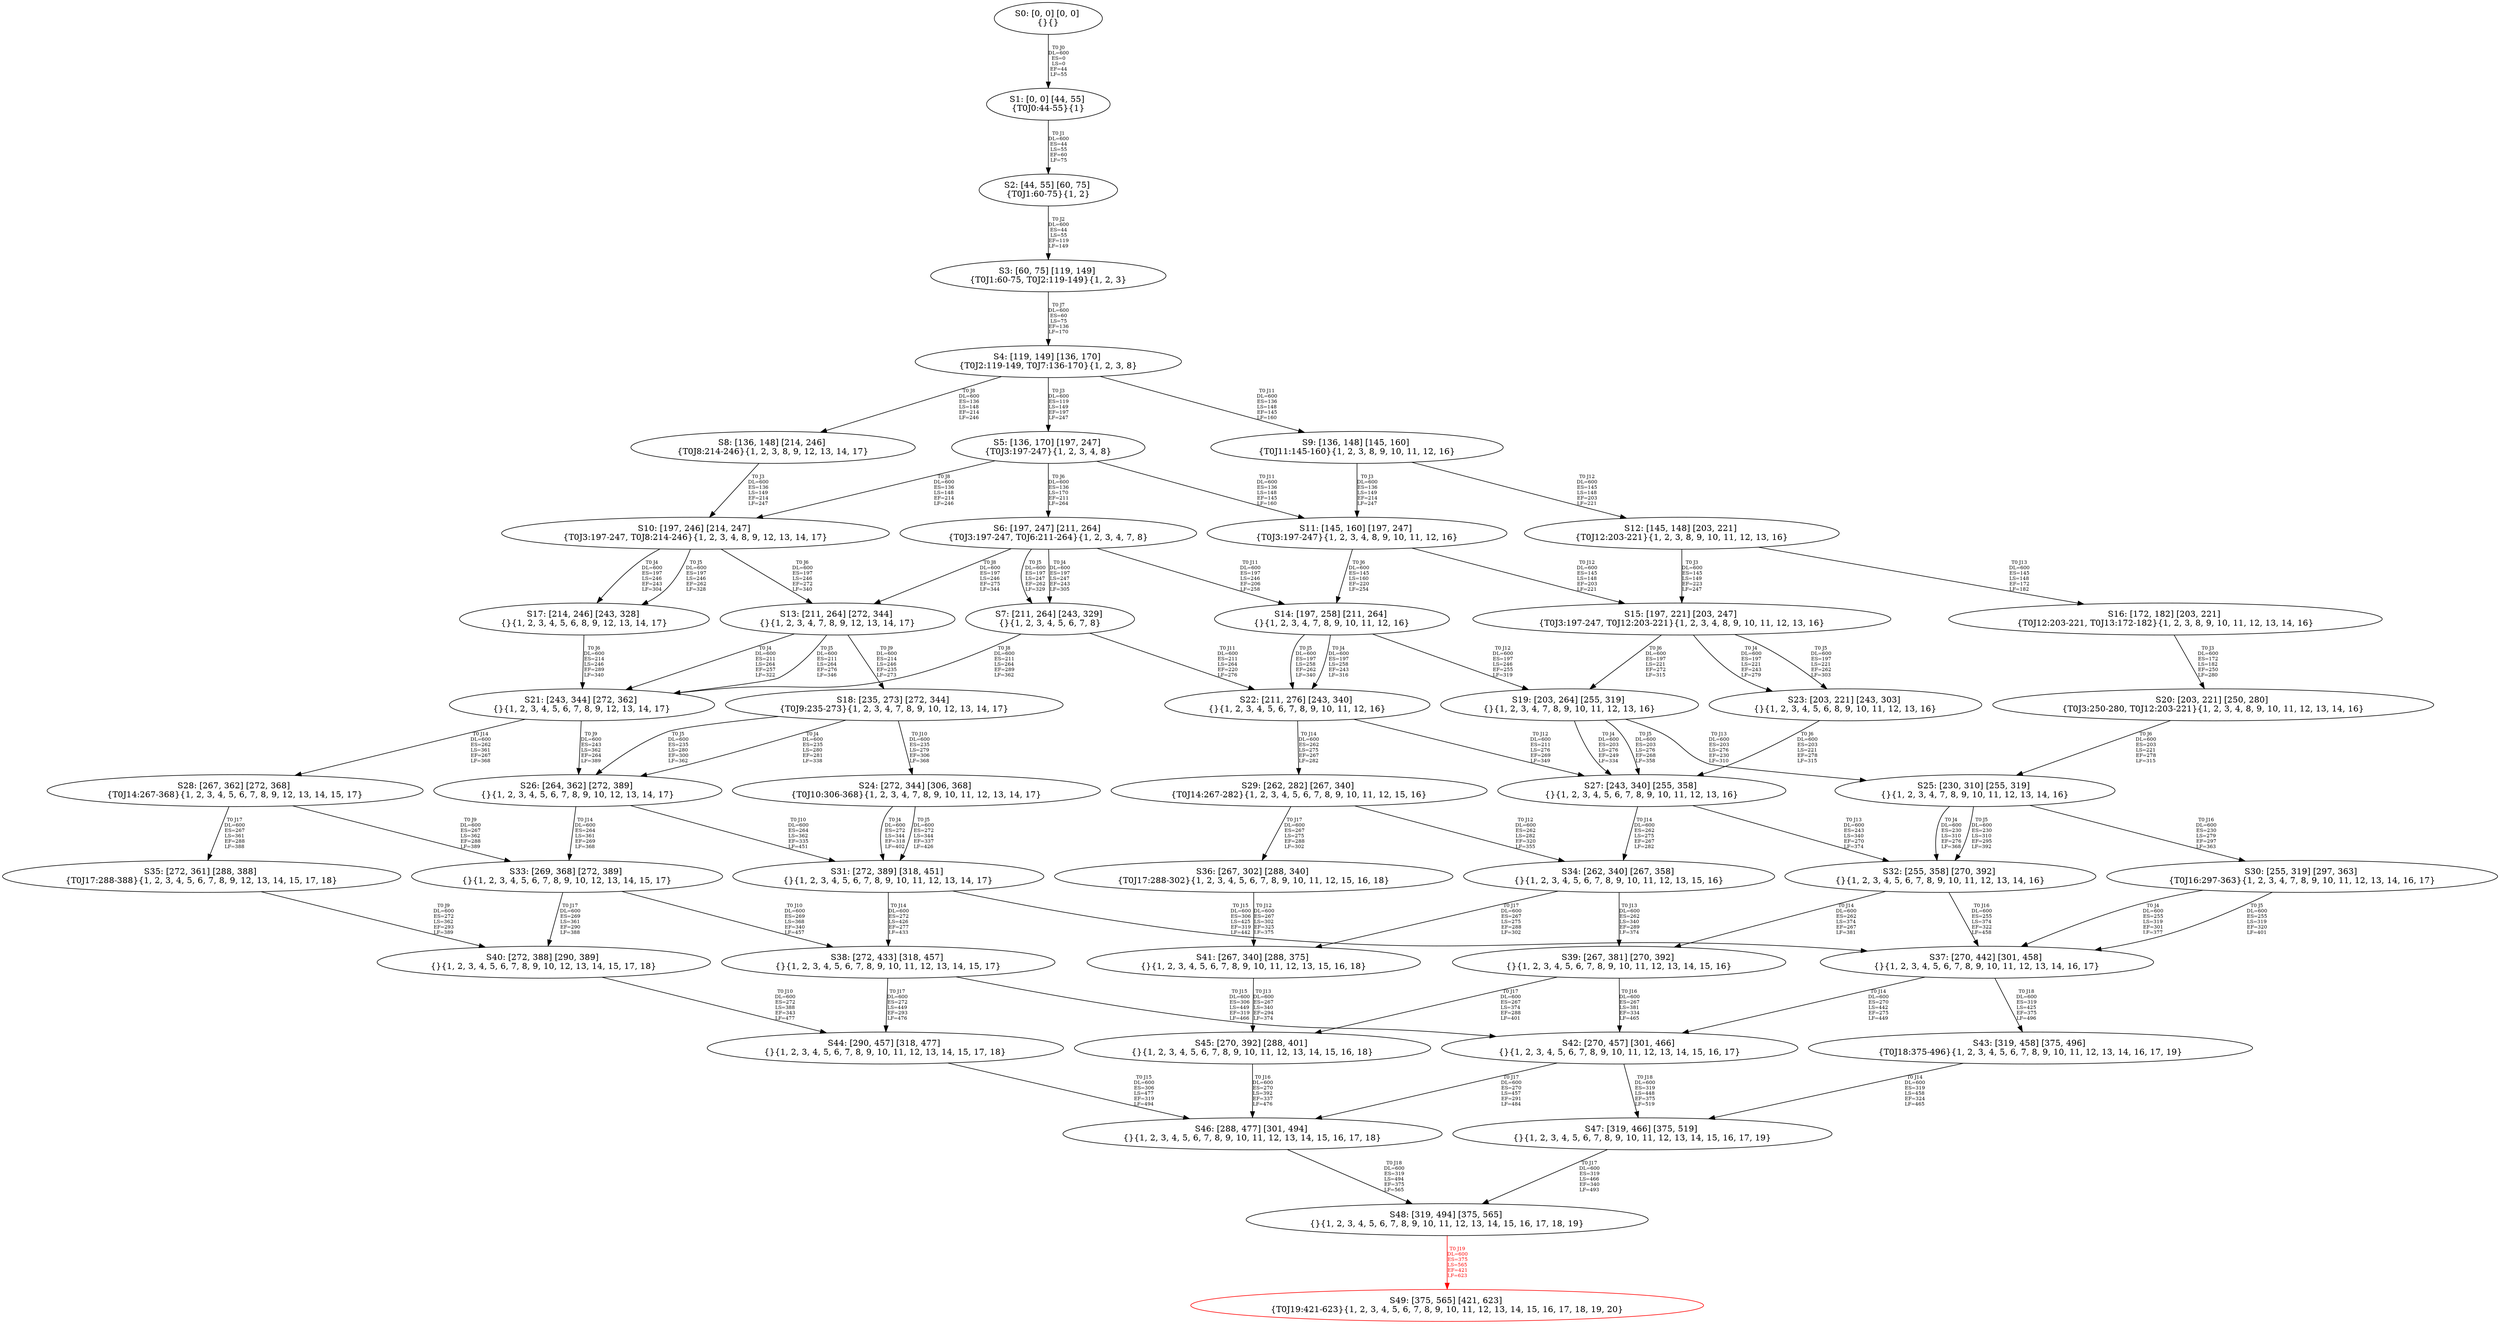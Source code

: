 digraph {
	S0[label="S0: [0, 0] [0, 0] \n{}{}"];
	S1[label="S1: [0, 0] [44, 55] \n{T0J0:44-55}{1}"];
	S2[label="S2: [44, 55] [60, 75] \n{T0J1:60-75}{1, 2}"];
	S3[label="S3: [60, 75] [119, 149] \n{T0J1:60-75, T0J2:119-149}{1, 2, 3}"];
	S4[label="S4: [119, 149] [136, 170] \n{T0J2:119-149, T0J7:136-170}{1, 2, 3, 8}"];
	S5[label="S5: [136, 170] [197, 247] \n{T0J3:197-247}{1, 2, 3, 4, 8}"];
	S6[label="S6: [197, 247] [211, 264] \n{T0J3:197-247, T0J6:211-264}{1, 2, 3, 4, 7, 8}"];
	S7[label="S7: [211, 264] [243, 329] \n{}{1, 2, 3, 4, 5, 6, 7, 8}"];
	S8[label="S8: [136, 148] [214, 246] \n{T0J8:214-246}{1, 2, 3, 8, 9, 12, 13, 14, 17}"];
	S9[label="S9: [136, 148] [145, 160] \n{T0J11:145-160}{1, 2, 3, 8, 9, 10, 11, 12, 16}"];
	S10[label="S10: [197, 246] [214, 247] \n{T0J3:197-247, T0J8:214-246}{1, 2, 3, 4, 8, 9, 12, 13, 14, 17}"];
	S11[label="S11: [145, 160] [197, 247] \n{T0J3:197-247}{1, 2, 3, 4, 8, 9, 10, 11, 12, 16}"];
	S12[label="S12: [145, 148] [203, 221] \n{T0J12:203-221}{1, 2, 3, 8, 9, 10, 11, 12, 13, 16}"];
	S13[label="S13: [211, 264] [272, 344] \n{}{1, 2, 3, 4, 7, 8, 9, 12, 13, 14, 17}"];
	S14[label="S14: [197, 258] [211, 264] \n{}{1, 2, 3, 4, 7, 8, 9, 10, 11, 12, 16}"];
	S15[label="S15: [197, 221] [203, 247] \n{T0J3:197-247, T0J12:203-221}{1, 2, 3, 4, 8, 9, 10, 11, 12, 13, 16}"];
	S16[label="S16: [172, 182] [203, 221] \n{T0J12:203-221, T0J13:172-182}{1, 2, 3, 8, 9, 10, 11, 12, 13, 14, 16}"];
	S17[label="S17: [214, 246] [243, 328] \n{}{1, 2, 3, 4, 5, 6, 8, 9, 12, 13, 14, 17}"];
	S18[label="S18: [235, 273] [272, 344] \n{T0J9:235-273}{1, 2, 3, 4, 7, 8, 9, 10, 12, 13, 14, 17}"];
	S19[label="S19: [203, 264] [255, 319] \n{}{1, 2, 3, 4, 7, 8, 9, 10, 11, 12, 13, 16}"];
	S20[label="S20: [203, 221] [250, 280] \n{T0J3:250-280, T0J12:203-221}{1, 2, 3, 4, 8, 9, 10, 11, 12, 13, 14, 16}"];
	S21[label="S21: [243, 344] [272, 362] \n{}{1, 2, 3, 4, 5, 6, 7, 8, 9, 12, 13, 14, 17}"];
	S22[label="S22: [211, 276] [243, 340] \n{}{1, 2, 3, 4, 5, 6, 7, 8, 9, 10, 11, 12, 16}"];
	S23[label="S23: [203, 221] [243, 303] \n{}{1, 2, 3, 4, 5, 6, 8, 9, 10, 11, 12, 13, 16}"];
	S24[label="S24: [272, 344] [306, 368] \n{T0J10:306-368}{1, 2, 3, 4, 7, 8, 9, 10, 11, 12, 13, 14, 17}"];
	S25[label="S25: [230, 310] [255, 319] \n{}{1, 2, 3, 4, 7, 8, 9, 10, 11, 12, 13, 14, 16}"];
	S26[label="S26: [264, 362] [272, 389] \n{}{1, 2, 3, 4, 5, 6, 7, 8, 9, 10, 12, 13, 14, 17}"];
	S27[label="S27: [243, 340] [255, 358] \n{}{1, 2, 3, 4, 5, 6, 7, 8, 9, 10, 11, 12, 13, 16}"];
	S28[label="S28: [267, 362] [272, 368] \n{T0J14:267-368}{1, 2, 3, 4, 5, 6, 7, 8, 9, 12, 13, 14, 15, 17}"];
	S29[label="S29: [262, 282] [267, 340] \n{T0J14:267-282}{1, 2, 3, 4, 5, 6, 7, 8, 9, 10, 11, 12, 15, 16}"];
	S30[label="S30: [255, 319] [297, 363] \n{T0J16:297-363}{1, 2, 3, 4, 7, 8, 9, 10, 11, 12, 13, 14, 16, 17}"];
	S31[label="S31: [272, 389] [318, 451] \n{}{1, 2, 3, 4, 5, 6, 7, 8, 9, 10, 11, 12, 13, 14, 17}"];
	S32[label="S32: [255, 358] [270, 392] \n{}{1, 2, 3, 4, 5, 6, 7, 8, 9, 10, 11, 12, 13, 14, 16}"];
	S33[label="S33: [269, 368] [272, 389] \n{}{1, 2, 3, 4, 5, 6, 7, 8, 9, 10, 12, 13, 14, 15, 17}"];
	S34[label="S34: [262, 340] [267, 358] \n{}{1, 2, 3, 4, 5, 6, 7, 8, 9, 10, 11, 12, 13, 15, 16}"];
	S35[label="S35: [272, 361] [288, 388] \n{T0J17:288-388}{1, 2, 3, 4, 5, 6, 7, 8, 9, 12, 13, 14, 15, 17, 18}"];
	S36[label="S36: [267, 302] [288, 340] \n{T0J17:288-302}{1, 2, 3, 4, 5, 6, 7, 8, 9, 10, 11, 12, 15, 16, 18}"];
	S37[label="S37: [270, 442] [301, 458] \n{}{1, 2, 3, 4, 5, 6, 7, 8, 9, 10, 11, 12, 13, 14, 16, 17}"];
	S38[label="S38: [272, 433] [318, 457] \n{}{1, 2, 3, 4, 5, 6, 7, 8, 9, 10, 11, 12, 13, 14, 15, 17}"];
	S39[label="S39: [267, 381] [270, 392] \n{}{1, 2, 3, 4, 5, 6, 7, 8, 9, 10, 11, 12, 13, 14, 15, 16}"];
	S40[label="S40: [272, 388] [290, 389] \n{}{1, 2, 3, 4, 5, 6, 7, 8, 9, 10, 12, 13, 14, 15, 17, 18}"];
	S41[label="S41: [267, 340] [288, 375] \n{}{1, 2, 3, 4, 5, 6, 7, 8, 9, 10, 11, 12, 13, 15, 16, 18}"];
	S42[label="S42: [270, 457] [301, 466] \n{}{1, 2, 3, 4, 5, 6, 7, 8, 9, 10, 11, 12, 13, 14, 15, 16, 17}"];
	S43[label="S43: [319, 458] [375, 496] \n{T0J18:375-496}{1, 2, 3, 4, 5, 6, 7, 8, 9, 10, 11, 12, 13, 14, 16, 17, 19}"];
	S44[label="S44: [290, 457] [318, 477] \n{}{1, 2, 3, 4, 5, 6, 7, 8, 9, 10, 11, 12, 13, 14, 15, 17, 18}"];
	S45[label="S45: [270, 392] [288, 401] \n{}{1, 2, 3, 4, 5, 6, 7, 8, 9, 10, 11, 12, 13, 14, 15, 16, 18}"];
	S46[label="S46: [288, 477] [301, 494] \n{}{1, 2, 3, 4, 5, 6, 7, 8, 9, 10, 11, 12, 13, 14, 15, 16, 17, 18}"];
	S47[label="S47: [319, 466] [375, 519] \n{}{1, 2, 3, 4, 5, 6, 7, 8, 9, 10, 11, 12, 13, 14, 15, 16, 17, 19}"];
	S48[label="S48: [319, 494] [375, 565] \n{}{1, 2, 3, 4, 5, 6, 7, 8, 9, 10, 11, 12, 13, 14, 15, 16, 17, 18, 19}"];
	S49[label="S49: [375, 565] [421, 623] \n{T0J19:421-623}{1, 2, 3, 4, 5, 6, 7, 8, 9, 10, 11, 12, 13, 14, 15, 16, 17, 18, 19, 20}"];
	S0 -> S1[label="T0 J0\nDL=600\nES=0\nLS=0\nEF=44\nLF=55",fontsize=8];
	S1 -> S2[label="T0 J1\nDL=600\nES=44\nLS=55\nEF=60\nLF=75",fontsize=8];
	S2 -> S3[label="T0 J2\nDL=600\nES=44\nLS=55\nEF=119\nLF=149",fontsize=8];
	S3 -> S4[label="T0 J7\nDL=600\nES=60\nLS=75\nEF=136\nLF=170",fontsize=8];
	S4 -> S5[label="T0 J3\nDL=600\nES=119\nLS=149\nEF=197\nLF=247",fontsize=8];
	S4 -> S8[label="T0 J8\nDL=600\nES=136\nLS=148\nEF=214\nLF=246",fontsize=8];
	S4 -> S9[label="T0 J11\nDL=600\nES=136\nLS=148\nEF=145\nLF=160",fontsize=8];
	S5 -> S6[label="T0 J6\nDL=600\nES=136\nLS=170\nEF=211\nLF=264",fontsize=8];
	S5 -> S10[label="T0 J8\nDL=600\nES=136\nLS=148\nEF=214\nLF=246",fontsize=8];
	S5 -> S11[label="T0 J11\nDL=600\nES=136\nLS=148\nEF=145\nLF=160",fontsize=8];
	S6 -> S7[label="T0 J4\nDL=600\nES=197\nLS=247\nEF=243\nLF=305",fontsize=8];
	S6 -> S7[label="T0 J5\nDL=600\nES=197\nLS=247\nEF=262\nLF=329",fontsize=8];
	S6 -> S13[label="T0 J8\nDL=600\nES=197\nLS=246\nEF=275\nLF=344",fontsize=8];
	S6 -> S14[label="T0 J11\nDL=600\nES=197\nLS=246\nEF=206\nLF=258",fontsize=8];
	S7 -> S21[label="T0 J8\nDL=600\nES=211\nLS=264\nEF=289\nLF=362",fontsize=8];
	S7 -> S22[label="T0 J11\nDL=600\nES=211\nLS=264\nEF=220\nLF=276",fontsize=8];
	S8 -> S10[label="T0 J3\nDL=600\nES=136\nLS=149\nEF=214\nLF=247",fontsize=8];
	S9 -> S11[label="T0 J3\nDL=600\nES=136\nLS=149\nEF=214\nLF=247",fontsize=8];
	S9 -> S12[label="T0 J12\nDL=600\nES=145\nLS=148\nEF=203\nLF=221",fontsize=8];
	S10 -> S17[label="T0 J4\nDL=600\nES=197\nLS=246\nEF=243\nLF=304",fontsize=8];
	S10 -> S17[label="T0 J5\nDL=600\nES=197\nLS=246\nEF=262\nLF=328",fontsize=8];
	S10 -> S13[label="T0 J6\nDL=600\nES=197\nLS=246\nEF=272\nLF=340",fontsize=8];
	S11 -> S14[label="T0 J6\nDL=600\nES=145\nLS=160\nEF=220\nLF=254",fontsize=8];
	S11 -> S15[label="T0 J12\nDL=600\nES=145\nLS=148\nEF=203\nLF=221",fontsize=8];
	S12 -> S15[label="T0 J3\nDL=600\nES=145\nLS=149\nEF=223\nLF=247",fontsize=8];
	S12 -> S16[label="T0 J13\nDL=600\nES=145\nLS=148\nEF=172\nLF=182",fontsize=8];
	S13 -> S21[label="T0 J4\nDL=600\nES=211\nLS=264\nEF=257\nLF=322",fontsize=8];
	S13 -> S21[label="T0 J5\nDL=600\nES=211\nLS=264\nEF=276\nLF=346",fontsize=8];
	S13 -> S18[label="T0 J9\nDL=600\nES=214\nLS=246\nEF=235\nLF=273",fontsize=8];
	S14 -> S22[label="T0 J4\nDL=600\nES=197\nLS=258\nEF=243\nLF=316",fontsize=8];
	S14 -> S22[label="T0 J5\nDL=600\nES=197\nLS=258\nEF=262\nLF=340",fontsize=8];
	S14 -> S19[label="T0 J12\nDL=600\nES=197\nLS=246\nEF=255\nLF=319",fontsize=8];
	S15 -> S23[label="T0 J4\nDL=600\nES=197\nLS=221\nEF=243\nLF=279",fontsize=8];
	S15 -> S23[label="T0 J5\nDL=600\nES=197\nLS=221\nEF=262\nLF=303",fontsize=8];
	S15 -> S19[label="T0 J6\nDL=600\nES=197\nLS=221\nEF=272\nLF=315",fontsize=8];
	S16 -> S20[label="T0 J3\nDL=600\nES=172\nLS=182\nEF=250\nLF=280",fontsize=8];
	S17 -> S21[label="T0 J6\nDL=600\nES=214\nLS=246\nEF=289\nLF=340",fontsize=8];
	S18 -> S26[label="T0 J4\nDL=600\nES=235\nLS=280\nEF=281\nLF=338",fontsize=8];
	S18 -> S26[label="T0 J5\nDL=600\nES=235\nLS=280\nEF=300\nLF=362",fontsize=8];
	S18 -> S24[label="T0 J10\nDL=600\nES=235\nLS=279\nEF=306\nLF=368",fontsize=8];
	S19 -> S27[label="T0 J4\nDL=600\nES=203\nLS=276\nEF=249\nLF=334",fontsize=8];
	S19 -> S27[label="T0 J5\nDL=600\nES=203\nLS=276\nEF=268\nLF=358",fontsize=8];
	S19 -> S25[label="T0 J13\nDL=600\nES=203\nLS=276\nEF=230\nLF=310",fontsize=8];
	S20 -> S25[label="T0 J6\nDL=600\nES=203\nLS=221\nEF=278\nLF=315",fontsize=8];
	S21 -> S26[label="T0 J9\nDL=600\nES=243\nLS=362\nEF=264\nLF=389",fontsize=8];
	S21 -> S28[label="T0 J14\nDL=600\nES=262\nLS=361\nEF=267\nLF=368",fontsize=8];
	S22 -> S27[label="T0 J12\nDL=600\nES=211\nLS=276\nEF=269\nLF=349",fontsize=8];
	S22 -> S29[label="T0 J14\nDL=600\nES=262\nLS=275\nEF=267\nLF=282",fontsize=8];
	S23 -> S27[label="T0 J6\nDL=600\nES=203\nLS=221\nEF=278\nLF=315",fontsize=8];
	S24 -> S31[label="T0 J4\nDL=600\nES=272\nLS=344\nEF=318\nLF=402",fontsize=8];
	S24 -> S31[label="T0 J5\nDL=600\nES=272\nLS=344\nEF=337\nLF=426",fontsize=8];
	S25 -> S32[label="T0 J4\nDL=600\nES=230\nLS=310\nEF=276\nLF=368",fontsize=8];
	S25 -> S32[label="T0 J5\nDL=600\nES=230\nLS=310\nEF=295\nLF=392",fontsize=8];
	S25 -> S30[label="T0 J16\nDL=600\nES=230\nLS=279\nEF=297\nLF=363",fontsize=8];
	S26 -> S31[label="T0 J10\nDL=600\nES=264\nLS=362\nEF=335\nLF=451",fontsize=8];
	S26 -> S33[label="T0 J14\nDL=600\nES=264\nLS=361\nEF=269\nLF=368",fontsize=8];
	S27 -> S32[label="T0 J13\nDL=600\nES=243\nLS=340\nEF=270\nLF=374",fontsize=8];
	S27 -> S34[label="T0 J14\nDL=600\nES=262\nLS=275\nEF=267\nLF=282",fontsize=8];
	S28 -> S33[label="T0 J9\nDL=600\nES=267\nLS=362\nEF=288\nLF=389",fontsize=8];
	S28 -> S35[label="T0 J17\nDL=600\nES=267\nLS=361\nEF=288\nLF=388",fontsize=8];
	S29 -> S34[label="T0 J12\nDL=600\nES=262\nLS=282\nEF=320\nLF=355",fontsize=8];
	S29 -> S36[label="T0 J17\nDL=600\nES=267\nLS=275\nEF=288\nLF=302",fontsize=8];
	S30 -> S37[label="T0 J4\nDL=600\nES=255\nLS=319\nEF=301\nLF=377",fontsize=8];
	S30 -> S37[label="T0 J5\nDL=600\nES=255\nLS=319\nEF=320\nLF=401",fontsize=8];
	S31 -> S38[label="T0 J14\nDL=600\nES=272\nLS=426\nEF=277\nLF=433",fontsize=8];
	S31 -> S37[label="T0 J15\nDL=600\nES=306\nLS=425\nEF=319\nLF=442",fontsize=8];
	S32 -> S39[label="T0 J14\nDL=600\nES=262\nLS=374\nEF=267\nLF=381",fontsize=8];
	S32 -> S37[label="T0 J16\nDL=600\nES=255\nLS=374\nEF=322\nLF=458",fontsize=8];
	S33 -> S38[label="T0 J10\nDL=600\nES=269\nLS=368\nEF=340\nLF=457",fontsize=8];
	S33 -> S40[label="T0 J17\nDL=600\nES=269\nLS=361\nEF=290\nLF=388",fontsize=8];
	S34 -> S39[label="T0 J13\nDL=600\nES=262\nLS=340\nEF=289\nLF=374",fontsize=8];
	S34 -> S41[label="T0 J17\nDL=600\nES=267\nLS=275\nEF=288\nLF=302",fontsize=8];
	S35 -> S40[label="T0 J9\nDL=600\nES=272\nLS=362\nEF=293\nLF=389",fontsize=8];
	S36 -> S41[label="T0 J12\nDL=600\nES=267\nLS=302\nEF=325\nLF=375",fontsize=8];
	S37 -> S42[label="T0 J14\nDL=600\nES=270\nLS=442\nEF=275\nLF=449",fontsize=8];
	S37 -> S43[label="T0 J18\nDL=600\nES=319\nLS=425\nEF=375\nLF=496",fontsize=8];
	S38 -> S42[label="T0 J15\nDL=600\nES=306\nLS=449\nEF=319\nLF=466",fontsize=8];
	S38 -> S44[label="T0 J17\nDL=600\nES=272\nLS=449\nEF=293\nLF=476",fontsize=8];
	S39 -> S42[label="T0 J16\nDL=600\nES=267\nLS=381\nEF=334\nLF=465",fontsize=8];
	S39 -> S45[label="T0 J17\nDL=600\nES=267\nLS=374\nEF=288\nLF=401",fontsize=8];
	S40 -> S44[label="T0 J10\nDL=600\nES=272\nLS=388\nEF=343\nLF=477",fontsize=8];
	S41 -> S45[label="T0 J13\nDL=600\nES=267\nLS=340\nEF=294\nLF=374",fontsize=8];
	S42 -> S46[label="T0 J17\nDL=600\nES=270\nLS=457\nEF=291\nLF=484",fontsize=8];
	S42 -> S47[label="T0 J18\nDL=600\nES=319\nLS=448\nEF=375\nLF=519",fontsize=8];
	S43 -> S47[label="T0 J14\nDL=600\nES=319\nLS=458\nEF=324\nLF=465",fontsize=8];
	S44 -> S46[label="T0 J15\nDL=600\nES=306\nLS=477\nEF=319\nLF=494",fontsize=8];
	S45 -> S46[label="T0 J16\nDL=600\nES=270\nLS=392\nEF=337\nLF=476",fontsize=8];
	S46 -> S48[label="T0 J18\nDL=600\nES=319\nLS=494\nEF=375\nLF=565",fontsize=8];
	S47 -> S48[label="T0 J17\nDL=600\nES=319\nLS=466\nEF=340\nLF=493",fontsize=8];
	S48 -> S49[label="T0 J19\nDL=600\nES=375\nLS=565\nEF=421\nLF=623",color=Red,fontcolor=Red,fontsize=8];
S49[color=Red];
}
